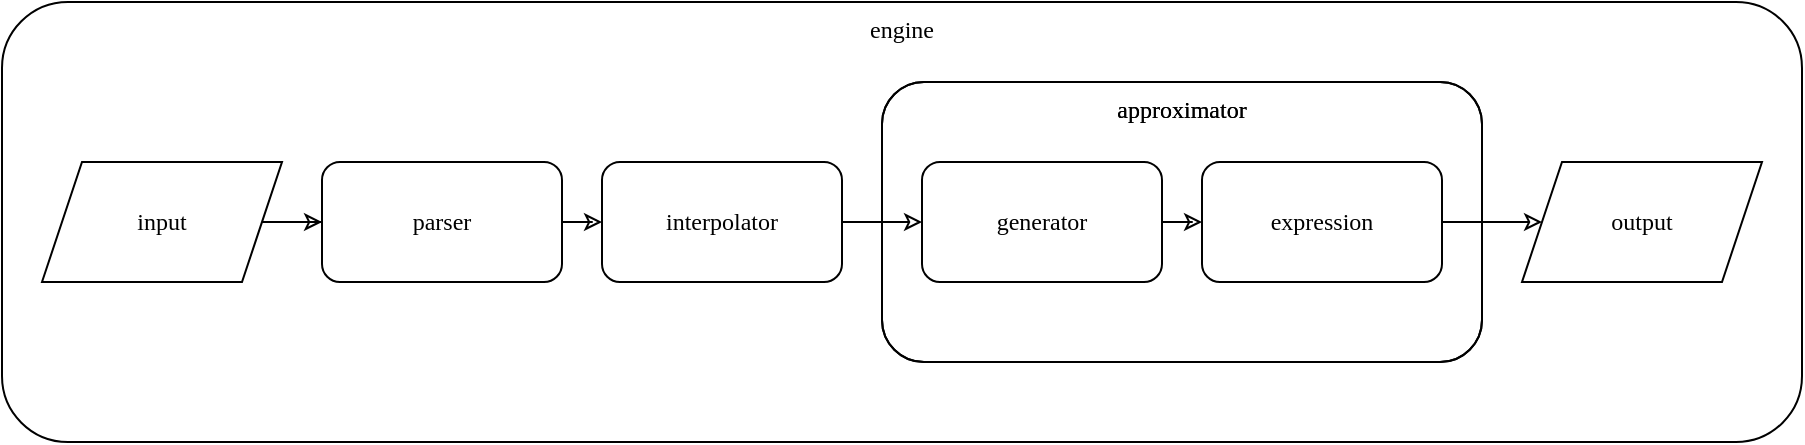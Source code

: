 <mxfile version="26.2.9">
  <diagram name="Page-1" id="W9_oqjEX3XN8SL4kZTz6">
    <mxGraphModel dx="788" dy="468" grid="1" gridSize="10" guides="1" tooltips="1" connect="1" arrows="1" fold="1" page="1" pageScale="1" pageWidth="1169" pageHeight="827" math="0" shadow="0">
      <root>
        <mxCell id="0" />
        <mxCell id="1" parent="0" />
        <mxCell id="2fAbiAuBv8CrH87zVZGK-1" value="&lt;div&gt;engine&lt;/div&gt;&lt;div&gt;&lt;br&gt;&lt;/div&gt;" style="rounded=1;whiteSpace=wrap;html=1;fillColor=none;align=center;fontColor=light-dark(#000000,#FFFFFF);verticalAlign=top;spacingTop=0;fontFamily=Jetbrains Mono;fontSize=12;fillOpacity=0;" parent="1" vertex="1">
          <mxGeometry x="40" y="40" width="900" height="220" as="geometry" />
        </mxCell>
        <mxCell id="2fAbiAuBv8CrH87zVZGK-2" value="&lt;div&gt;approximator&lt;/div&gt;" style="rounded=1;whiteSpace=wrap;html=1;verticalAlign=top;fillColor=none;align=center;fontFamily=Jetbrains Mono;fontSize=12;fontColor=light-dark(#000000,#FFFFFF);fillOpacity=0;" parent="1" vertex="1">
          <mxGeometry x="480" y="80" width="300" height="140" as="geometry" />
        </mxCell>
        <mxCell id="2fAbiAuBv8CrH87zVZGK-3" value="&lt;div&gt;approximator&lt;/div&gt;" style="rounded=1;whiteSpace=wrap;html=1;verticalAlign=top;fillColor=none;align=center;fontFamily=Jetbrains Mono;fontSize=12;fontColor=light-dark(#000000,#FFFFFF);fillOpacity=0;" parent="1" vertex="1">
          <mxGeometry x="480" y="80" width="300" height="140" as="geometry" />
        </mxCell>
        <mxCell id="2fAbiAuBv8CrH87zVZGK-4" value="" style="edgeStyle=orthogonalEdgeStyle;rounded=1;orthogonalLoop=1;jettySize=auto;html=1;fontFamily=Jetbrains Mono;fontSize=12;fontColor=light-dark(#000000,#FFFFFF);fillOpacity=0;" parent="1" source="2fAbiAuBv8CrH87zVZGK-5" target="2fAbiAuBv8CrH87zVZGK-7" edge="1">
          <mxGeometry relative="1" as="geometry" />
        </mxCell>
        <mxCell id="2fAbiAuBv8CrH87zVZGK-5" value="generator" style="rounded=1;whiteSpace=wrap;html=1;fontFamily=Jetbrains Mono;fontSize=12;fontColor=light-dark(#000000,#FFFFFF);fillOpacity=0;" parent="1" vertex="1">
          <mxGeometry x="500" y="120" width="120" height="60" as="geometry" />
        </mxCell>
        <mxCell id="2fAbiAuBv8CrH87zVZGK-6" value="" style="edgeStyle=orthogonalEdgeStyle;rounded=0;orthogonalLoop=1;jettySize=auto;html=1;fontSize=12;fontColor=light-dark(#000000,#FFFFFF);fillOpacity=0;fontFamily=Jetbrains Mono;" parent="1" source="2fAbiAuBv8CrH87zVZGK-7" target="2fAbiAuBv8CrH87zVZGK-12" edge="1">
          <mxGeometry relative="1" as="geometry" />
        </mxCell>
        <mxCell id="2fAbiAuBv8CrH87zVZGK-7" value="&lt;div&gt;expression&lt;/div&gt;" style="rounded=1;whiteSpace=wrap;html=1;fontFamily=Jetbrains Mono;fontSize=12;fontColor=light-dark(#000000,#FFFFFF);fillOpacity=0;" parent="1" vertex="1">
          <mxGeometry x="640" y="120" width="120" height="60" as="geometry" />
        </mxCell>
        <mxCell id="2fAbiAuBv8CrH87zVZGK-8" value="" style="edgeStyle=orthogonalEdgeStyle;rounded=1;orthogonalLoop=1;jettySize=auto;html=1;fontFamily=Jetbrains Mono;fontSize=12;fontColor=light-dark(#000000,#FFFFFF);fillOpacity=0;" parent="1" source="2fAbiAuBv8CrH87zVZGK-9" target="2fAbiAuBv8CrH87zVZGK-5" edge="1">
          <mxGeometry relative="1" as="geometry" />
        </mxCell>
        <mxCell id="2fAbiAuBv8CrH87zVZGK-9" value="&lt;div&gt;interpolator&lt;/div&gt;" style="rounded=1;whiteSpace=wrap;html=1;fontFamily=Jetbrains Mono;fontSize=12;fontColor=light-dark(#000000,#FFFFFF);fillOpacity=0;" parent="1" vertex="1">
          <mxGeometry x="340" y="120" width="120" height="60" as="geometry" />
        </mxCell>
        <mxCell id="2fAbiAuBv8CrH87zVZGK-10" value="" style="edgeStyle=orthogonalEdgeStyle;rounded=1;orthogonalLoop=1;jettySize=auto;html=1;fontFamily=Jetbrains Mono;fontSize=12;fontColor=light-dark(#000000,#FFFFFF);fillOpacity=0;" parent="1" source="2fAbiAuBv8CrH87zVZGK-11" target="2fAbiAuBv8CrH87zVZGK-9" edge="1">
          <mxGeometry relative="1" as="geometry" />
        </mxCell>
        <mxCell id="2fAbiAuBv8CrH87zVZGK-11" value="parser" style="rounded=1;whiteSpace=wrap;html=1;fontFamily=Jetbrains Mono;fontSize=12;fontColor=light-dark(#000000,#FFFFFF);fillOpacity=0;" parent="1" vertex="1">
          <mxGeometry x="200" y="120" width="120" height="60" as="geometry" />
        </mxCell>
        <mxCell id="2fAbiAuBv8CrH87zVZGK-12" value="&lt;div&gt;output&lt;/div&gt;" style="shape=parallelogram;perimeter=parallelogramPerimeter;whiteSpace=wrap;html=1;fixedSize=1;fontSize=12;fontColor=light-dark(#000000,#FFFFFF);fillOpacity=0;fontFamily=Jetbrains Mono;" parent="1" vertex="1">
          <mxGeometry x="800" y="120" width="120" height="60" as="geometry" />
        </mxCell>
        <mxCell id="2fAbiAuBv8CrH87zVZGK-13" value="" style="edgeStyle=orthogonalEdgeStyle;rounded=0;orthogonalLoop=1;jettySize=auto;html=1;fontSize=12;fontColor=light-dark(#000000,#FFFFFF);fillOpacity=0;fontFamily=Jetbrains Mono;" parent="1" source="2fAbiAuBv8CrH87zVZGK-14" target="2fAbiAuBv8CrH87zVZGK-11" edge="1">
          <mxGeometry relative="1" as="geometry" />
        </mxCell>
        <mxCell id="2fAbiAuBv8CrH87zVZGK-14" value="input" style="shape=parallelogram;perimeter=parallelogramPerimeter;whiteSpace=wrap;html=1;fixedSize=1;fontSize=12;fontColor=light-dark(#000000,#FFFFFF);fillOpacity=0;fontFamily=Jetbrains Mono;" parent="1" vertex="1">
          <mxGeometry x="60" y="120" width="120" height="60" as="geometry" />
        </mxCell>
      </root>
    </mxGraphModel>
  </diagram>
</mxfile>
